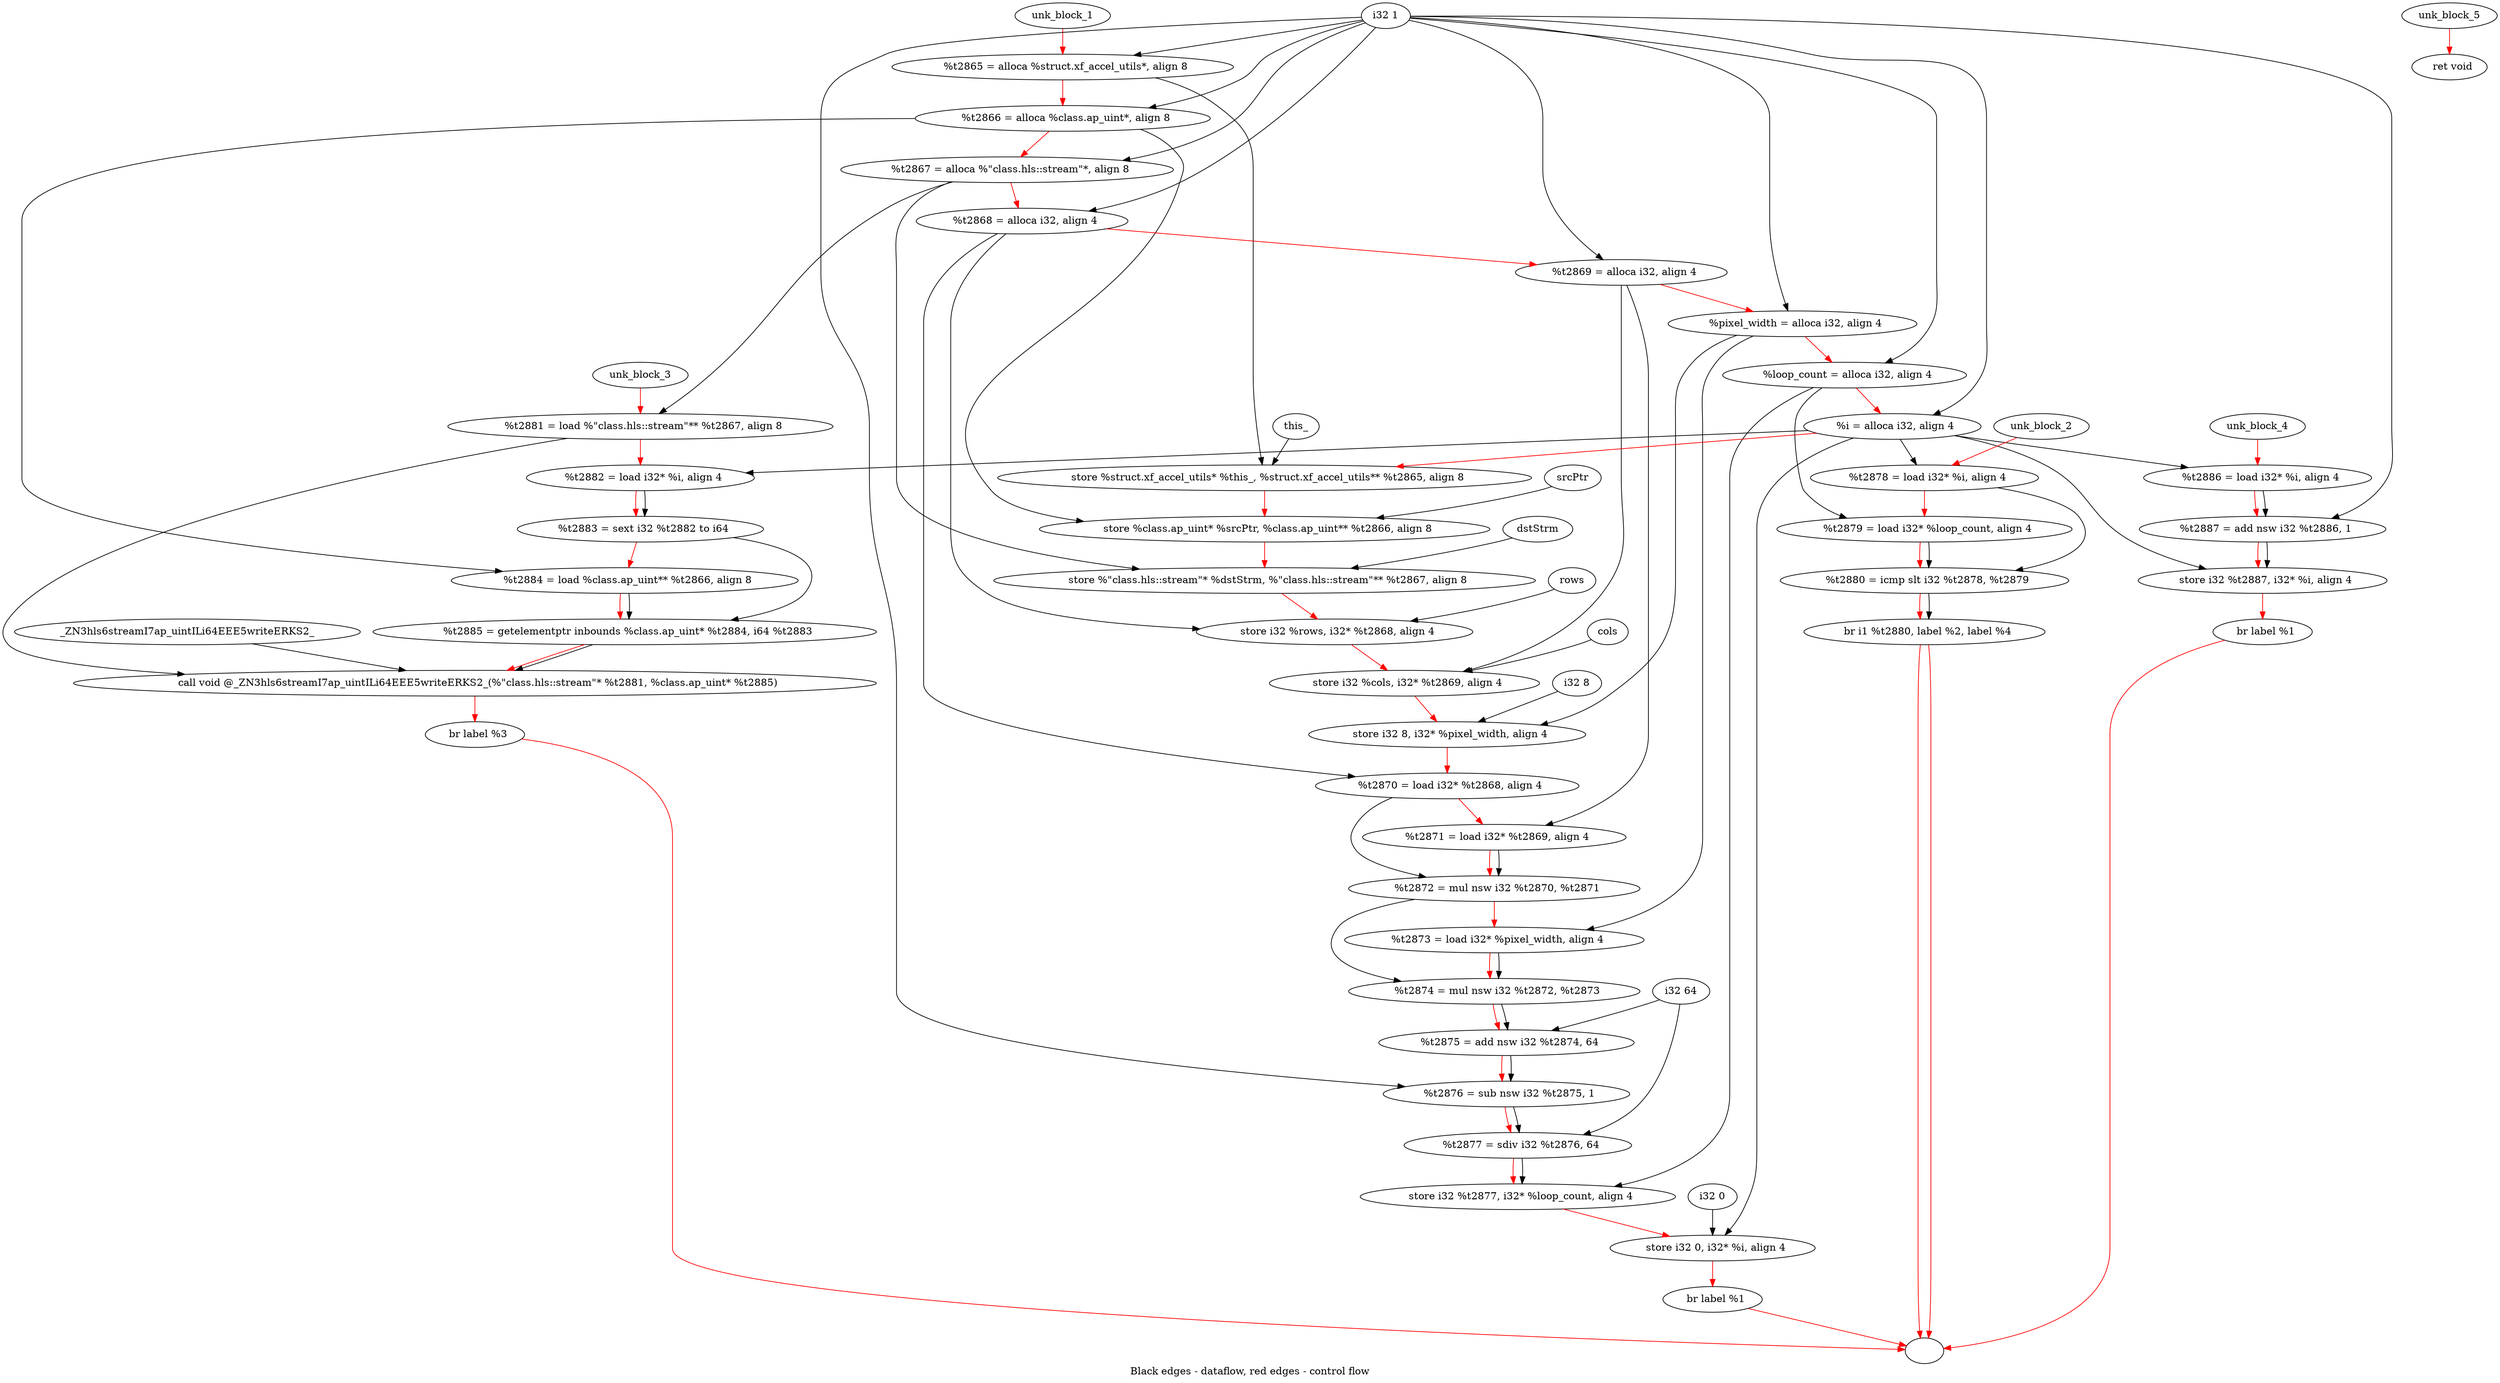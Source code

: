 digraph G {
compound=true
label="Black edges - dataflow, red edges - control flow"
"t2865" [label="  %t2865 = alloca %struct.xf_accel_utils*, align 8"]
"t2866" [label="  %t2866 = alloca %class.ap_uint*, align 8"]
"t2867" [label="  %t2867 = alloca %\"class.hls::stream\"*, align 8"]
"t2868" [label="  %t2868 = alloca i32, align 4"]
"t2869" [label="  %t2869 = alloca i32, align 4"]
"pixel_width" [label="  %pixel_width = alloca i32, align 4"]
"loop_count" [label="  %loop_count = alloca i32, align 4"]
"i" [label="  %i = alloca i32, align 4"]
"_1" [label="  store %struct.xf_accel_utils* %this_, %struct.xf_accel_utils** %t2865, align 8"]
"_2" [label="  store %class.ap_uint* %srcPtr, %class.ap_uint** %t2866, align 8"]
"_3" [label="  store %\"class.hls::stream\"* %dstStrm, %\"class.hls::stream\"** %t2867, align 8"]
"_4" [label="  store i32 %rows, i32* %t2868, align 4"]
"_5" [label="  store i32 %cols, i32* %t2869, align 4"]
"_6" [label="  store i32 8, i32* %pixel_width, align 4"]
"t2870" [label="  %t2870 = load i32* %t2868, align 4"]
"t2871" [label="  %t2871 = load i32* %t2869, align 4"]
"t2872" [label="  %t2872 = mul nsw i32 %t2870, %t2871"]
"t2873" [label="  %t2873 = load i32* %pixel_width, align 4"]
"t2874" [label="  %t2874 = mul nsw i32 %t2872, %t2873"]
"t2875" [label="  %t2875 = add nsw i32 %t2874, 64"]
"t2876" [label="  %t2876 = sub nsw i32 %t2875, 1"]
"t2877" [label="  %t2877 = sdiv i32 %t2876, 64"]
"_7" [label="  store i32 %t2877, i32* %loop_count, align 4"]
"_8" [label="  store i32 0, i32* %i, align 4"]
"_9" [label="  br label %1"]
"unk_block_1" -> "t2865"[color=red]
"i32 1" -> "t2865"
"t2865" -> "t2866"[color=red weight=2]
"i32 1" -> "t2866"
"t2866" -> "t2867"[color=red weight=2]
"i32 1" -> "t2867"
"t2867" -> "t2868"[color=red weight=2]
"i32 1" -> "t2868"
"t2868" -> "t2869"[color=red weight=2]
"i32 1" -> "t2869"
"t2869" -> "pixel_width"[color=red weight=2]
"i32 1" -> "pixel_width"
"pixel_width" -> "loop_count"[color=red weight=2]
"i32 1" -> "loop_count"
"loop_count" -> "i"[color=red weight=2]
"i32 1" -> "i"
"i" -> "_1"[color=red weight=2]
"this_" -> "_1"
"t2865" -> "_1"
"_1" -> "_2"[color=red weight=2]
"srcPtr" -> "_2"
"t2866" -> "_2"
"_2" -> "_3"[color=red weight=2]
"dstStrm" -> "_3"
"t2867" -> "_3"
"_3" -> "_4"[color=red weight=2]
"rows" -> "_4"
"t2868" -> "_4"
"_4" -> "_5"[color=red weight=2]
"cols" -> "_5"
"t2869" -> "_5"
"_5" -> "_6"[color=red weight=2]
"i32 8" -> "_6"
"pixel_width" -> "_6"
"_6" -> "t2870"[color=red weight=2]
"t2868" -> "t2870"
"t2870" -> "t2871"[color=red weight=2]
"t2869" -> "t2871"
"t2871" -> "t2872"[color=red weight=2]
"t2870" -> "t2872"
"t2871" -> "t2872"
"t2872" -> "t2873"[color=red weight=2]
"pixel_width" -> "t2873"
"t2873" -> "t2874"[color=red weight=2]
"t2872" -> "t2874"
"t2873" -> "t2874"
"t2874" -> "t2875"[color=red weight=2]
"t2874" -> "t2875"
"i32 64" -> "t2875"
"t2875" -> "t2876"[color=red weight=2]
"t2875" -> "t2876"
"i32 1" -> "t2876"
"t2876" -> "t2877"[color=red weight=2]
"t2876" -> "t2877"
"i32 64" -> "t2877"
"t2877" -> "_7"[color=red weight=2]
"t2877" -> "_7"
"loop_count" -> "_7"
"_7" -> "_8"[color=red weight=2]
"i32 0" -> "_8"
"i" -> "_8"
"_8" -> "_9"[color=red weight=2]
"_9" -> ""[color=red]

"t2878" [label="  %t2878 = load i32* %i, align 4"]
"t2879" [label="  %t2879 = load i32* %loop_count, align 4"]
"t2880" [label="  %t2880 = icmp slt i32 %t2878, %t2879"]
"_10" [label="  br i1 %t2880, label %2, label %4"]
"unk_block_2" -> "t2878"[color=red]
"i" -> "t2878"
"t2878" -> "t2879"[color=red weight=2]
"loop_count" -> "t2879"
"t2879" -> "t2880"[color=red weight=2]
"t2878" -> "t2880"
"t2879" -> "t2880"
"t2880" -> "_10"[color=red weight=2]
"t2880" -> "_10"
"_10" -> ""[color=red]
"_10" -> ""[color=red]

"t2881" [label="  %t2881 = load %\"class.hls::stream\"** %t2867, align 8"]
"t2882" [label="  %t2882 = load i32* %i, align 4"]
"t2883" [label="  %t2883 = sext i32 %t2882 to i64"]
"t2884" [label="  %t2884 = load %class.ap_uint** %t2866, align 8"]
"t2885" [label="  %t2885 = getelementptr inbounds %class.ap_uint* %t2884, i64 %t2883"]
"_11" [label="  call void @_ZN3hls6streamI7ap_uintILi64EEE5writeERKS2_(%\"class.hls::stream\"* %t2881, %class.ap_uint* %t2885)"]
"_12" [label="  br label %3"]
"unk_block_3" -> "t2881"[color=red]
"t2867" -> "t2881"
"t2881" -> "t2882"[color=red weight=2]
"i" -> "t2882"
"t2882" -> "t2883"[color=red weight=2]
"t2882" -> "t2883"
"t2883" -> "t2884"[color=red weight=2]
"t2866" -> "t2884"
"t2884" -> "t2885"[color=red weight=2]
"t2884" -> "t2885"
"t2883" -> "t2885"
"t2885" -> "_11"[color=red weight=2]
"t2881" -> "_11"
"t2885" -> "_11"
"_ZN3hls6streamI7ap_uintILi64EEE5writeERKS2_" -> "_11"
"_11" -> "_12"[color=red weight=2]
"_12" -> ""[color=red]

"t2886" [label="  %t2886 = load i32* %i, align 4"]
"t2887" [label="  %t2887 = add nsw i32 %t2886, 1"]
"_13" [label="  store i32 %t2887, i32* %i, align 4"]
"_14" [label="  br label %1"]
"unk_block_4" -> "t2886"[color=red]
"i" -> "t2886"
"t2886" -> "t2887"[color=red weight=2]
"t2886" -> "t2887"
"i32 1" -> "t2887"
"t2887" -> "_13"[color=red weight=2]
"t2887" -> "_13"
"i" -> "_13"
"_13" -> "_14"[color=red weight=2]
"_14" -> ""[color=red]

"_15" [label="  ret void"]
"unk_block_5" -> "_15"[color=red]

}
